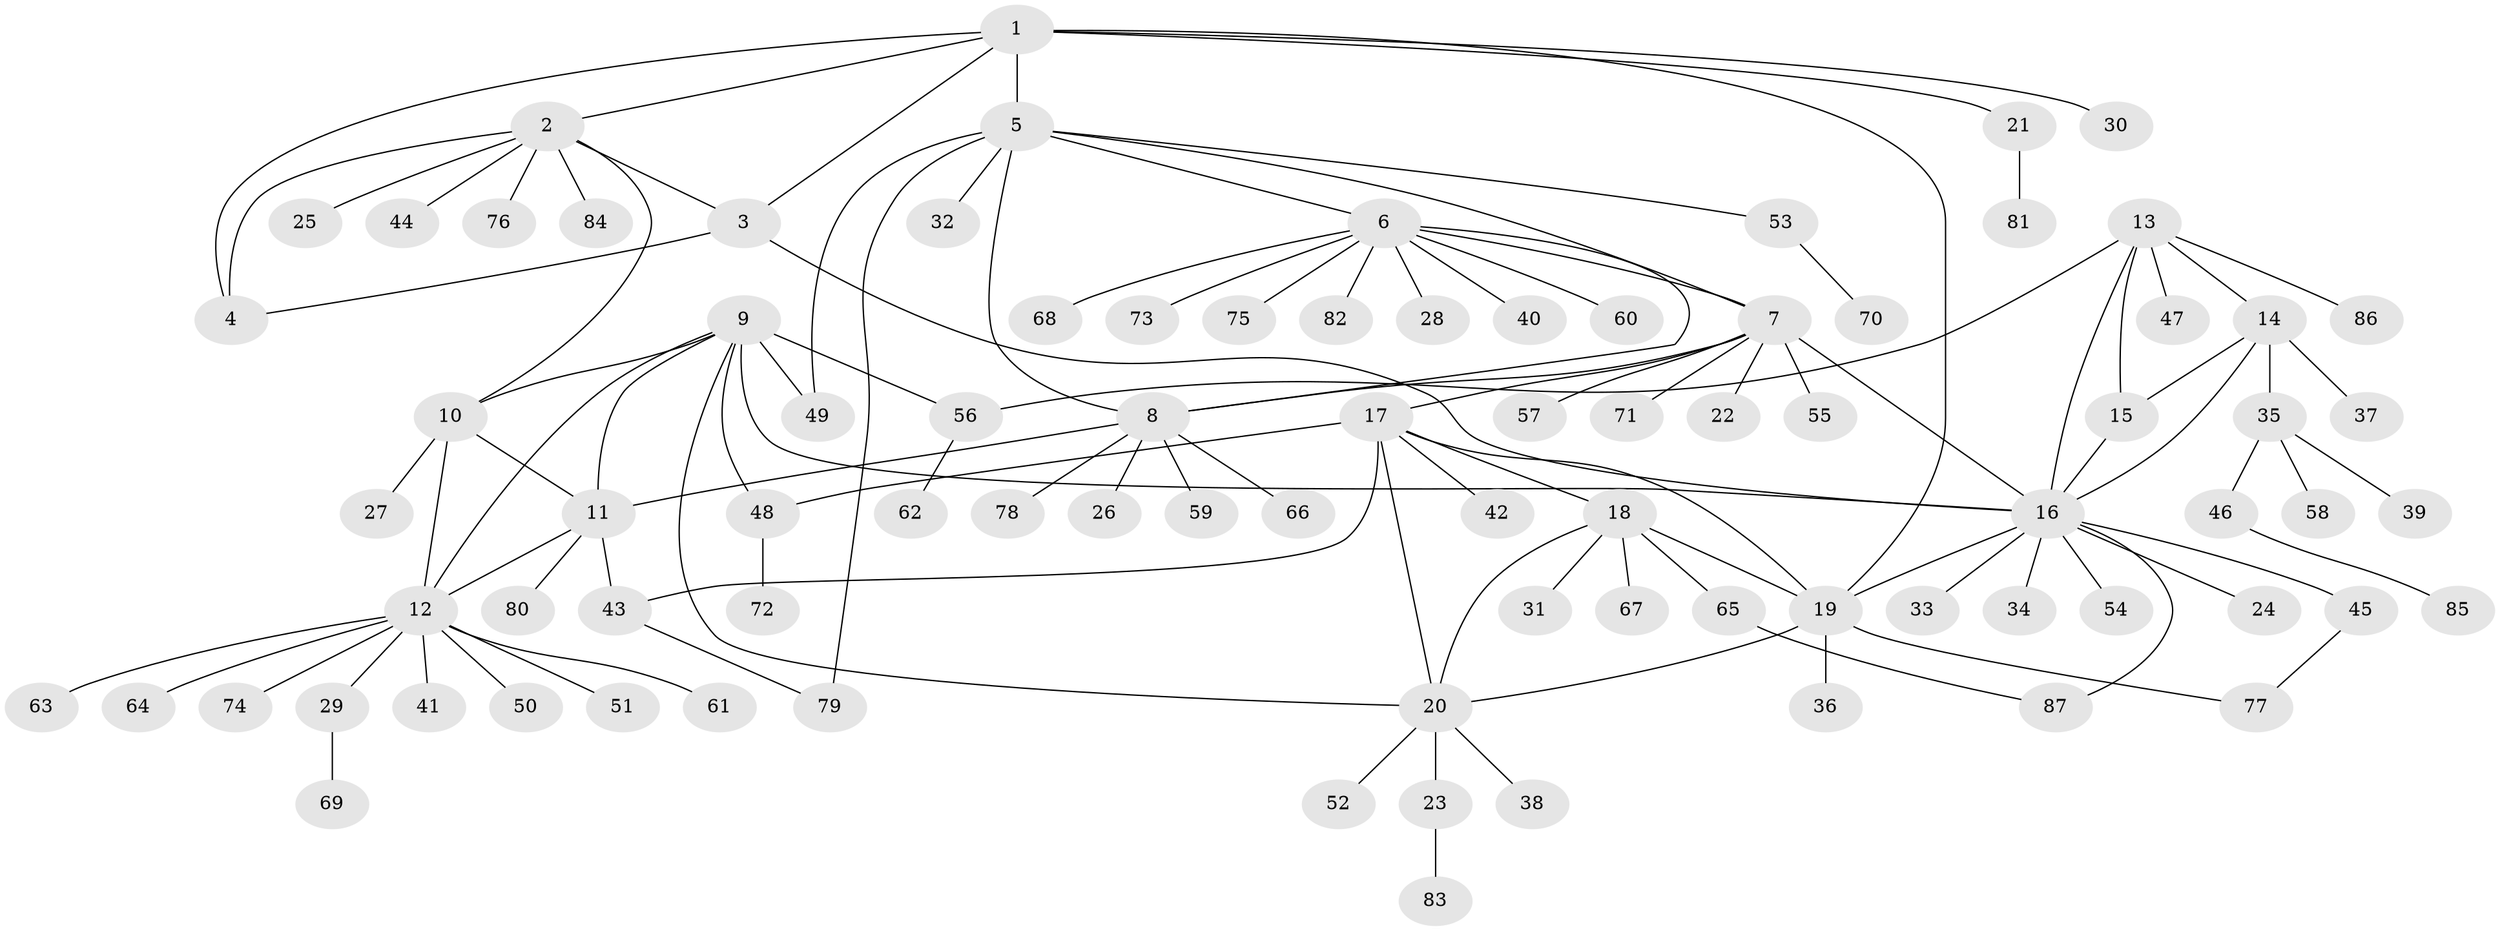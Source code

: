 // coarse degree distribution, {5: 0.08888888888888889, 4: 0.1111111111111111, 3: 0.08888888888888889, 7: 0.022222222222222223, 8: 0.044444444444444446, 10: 0.022222222222222223, 9: 0.022222222222222223, 6: 0.06666666666666667, 1: 0.4444444444444444, 2: 0.08888888888888889}
// Generated by graph-tools (version 1.1) at 2025/52/03/04/25 22:52:42]
// undirected, 87 vertices, 114 edges
graph export_dot {
  node [color=gray90,style=filled];
  1;
  2;
  3;
  4;
  5;
  6;
  7;
  8;
  9;
  10;
  11;
  12;
  13;
  14;
  15;
  16;
  17;
  18;
  19;
  20;
  21;
  22;
  23;
  24;
  25;
  26;
  27;
  28;
  29;
  30;
  31;
  32;
  33;
  34;
  35;
  36;
  37;
  38;
  39;
  40;
  41;
  42;
  43;
  44;
  45;
  46;
  47;
  48;
  49;
  50;
  51;
  52;
  53;
  54;
  55;
  56;
  57;
  58;
  59;
  60;
  61;
  62;
  63;
  64;
  65;
  66;
  67;
  68;
  69;
  70;
  71;
  72;
  73;
  74;
  75;
  76;
  77;
  78;
  79;
  80;
  81;
  82;
  83;
  84;
  85;
  86;
  87;
  1 -- 2;
  1 -- 3;
  1 -- 4;
  1 -- 5;
  1 -- 19;
  1 -- 21;
  1 -- 30;
  2 -- 3;
  2 -- 4;
  2 -- 10;
  2 -- 25;
  2 -- 44;
  2 -- 76;
  2 -- 84;
  3 -- 4;
  3 -- 16;
  5 -- 6;
  5 -- 7;
  5 -- 8;
  5 -- 32;
  5 -- 49;
  5 -- 53;
  5 -- 79;
  6 -- 7;
  6 -- 8;
  6 -- 28;
  6 -- 40;
  6 -- 60;
  6 -- 68;
  6 -- 73;
  6 -- 75;
  6 -- 82;
  7 -- 8;
  7 -- 16;
  7 -- 17;
  7 -- 22;
  7 -- 55;
  7 -- 57;
  7 -- 71;
  8 -- 11;
  8 -- 26;
  8 -- 59;
  8 -- 66;
  8 -- 78;
  9 -- 10;
  9 -- 11;
  9 -- 12;
  9 -- 16;
  9 -- 20;
  9 -- 48;
  9 -- 49;
  9 -- 56;
  10 -- 11;
  10 -- 12;
  10 -- 27;
  11 -- 12;
  11 -- 43;
  11 -- 80;
  12 -- 29;
  12 -- 41;
  12 -- 50;
  12 -- 51;
  12 -- 61;
  12 -- 63;
  12 -- 64;
  12 -- 74;
  13 -- 14;
  13 -- 15;
  13 -- 16;
  13 -- 47;
  13 -- 56;
  13 -- 86;
  14 -- 15;
  14 -- 16;
  14 -- 35;
  14 -- 37;
  15 -- 16;
  16 -- 19;
  16 -- 24;
  16 -- 33;
  16 -- 34;
  16 -- 45;
  16 -- 54;
  16 -- 87;
  17 -- 18;
  17 -- 19;
  17 -- 20;
  17 -- 42;
  17 -- 43;
  17 -- 48;
  18 -- 19;
  18 -- 20;
  18 -- 31;
  18 -- 65;
  18 -- 67;
  19 -- 20;
  19 -- 36;
  19 -- 77;
  20 -- 23;
  20 -- 38;
  20 -- 52;
  21 -- 81;
  23 -- 83;
  29 -- 69;
  35 -- 39;
  35 -- 46;
  35 -- 58;
  43 -- 79;
  45 -- 77;
  46 -- 85;
  48 -- 72;
  53 -- 70;
  56 -- 62;
  65 -- 87;
}
